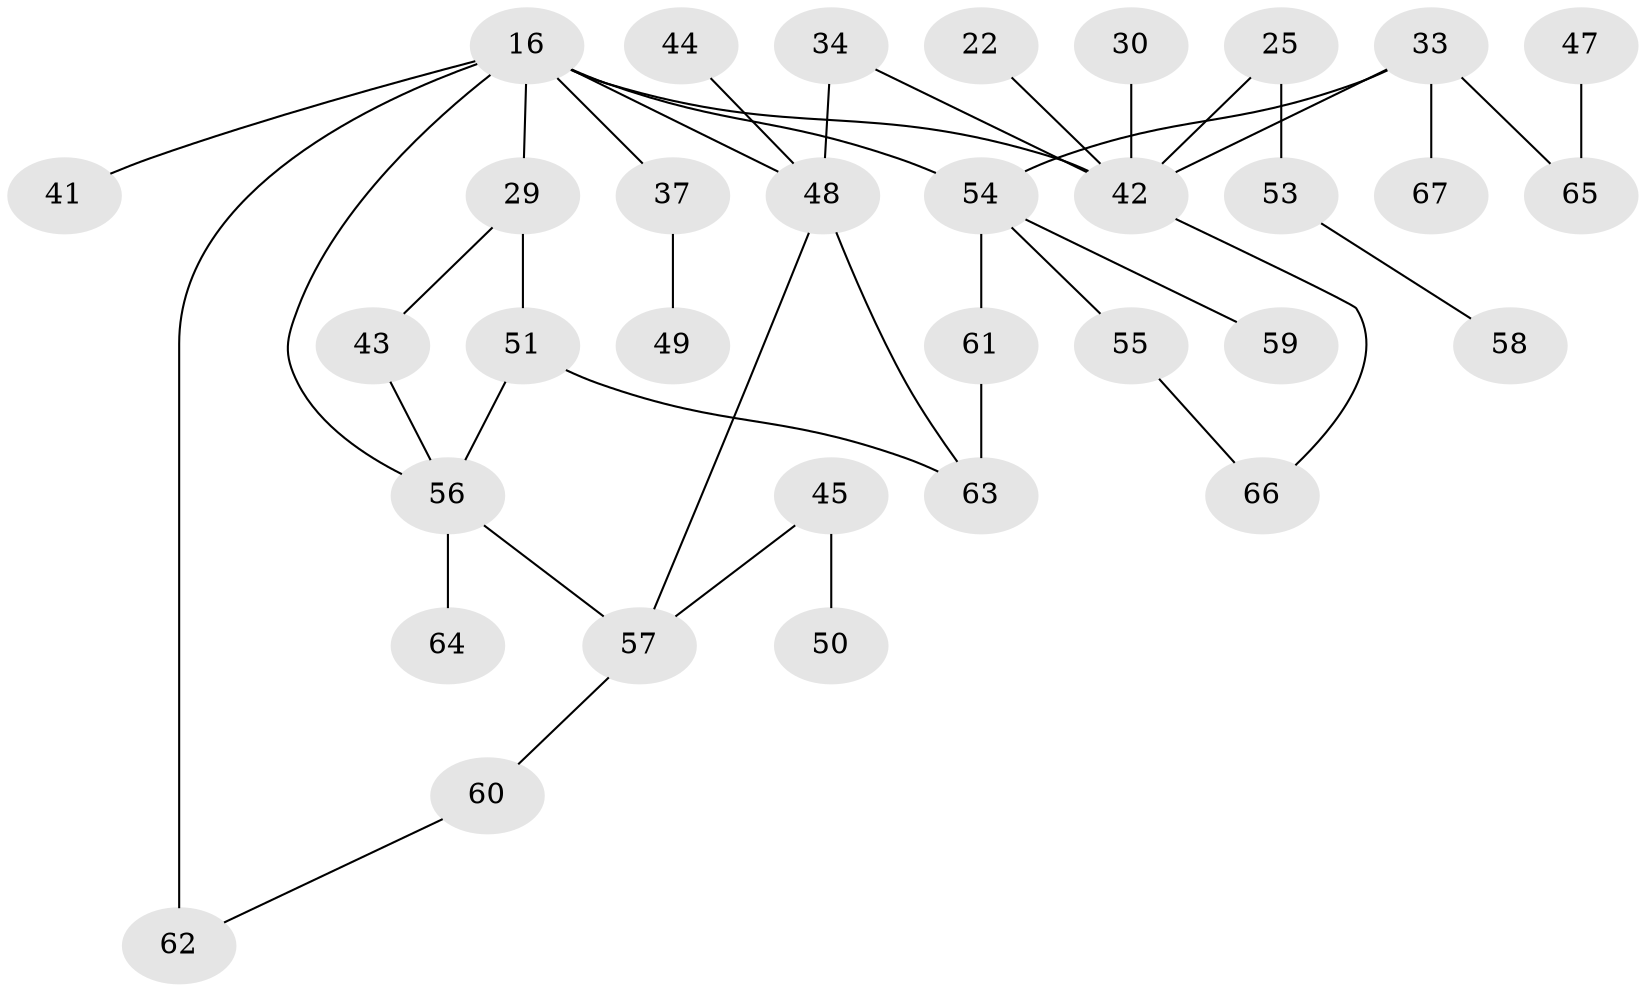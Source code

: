 // original degree distribution, {6: 0.029850746268656716, 4: 0.08955223880597014, 3: 0.2537313432835821, 2: 0.31343283582089554, 1: 0.2835820895522388, 5: 0.029850746268656716}
// Generated by graph-tools (version 1.1) at 2025/42/03/09/25 04:42:21]
// undirected, 33 vertices, 41 edges
graph export_dot {
graph [start="1"]
  node [color=gray90,style=filled];
  16 [super="+1+2"];
  22;
  25;
  29 [super="+8"];
  30;
  33 [super="+10"];
  34;
  37;
  41;
  42 [super="+20+26"];
  43 [super="+15"];
  44;
  45;
  47;
  48 [super="+35+38"];
  49;
  50;
  51;
  53;
  54 [super="+40"];
  55;
  56 [super="+12+28+52+39"];
  57 [super="+23"];
  58;
  59;
  60;
  61 [super="+46"];
  62 [super="+5"];
  63;
  64;
  65 [super="+27"];
  66;
  67;
  16 -- 37;
  16 -- 41;
  16 -- 29 [weight=2];
  16 -- 62 [weight=2];
  16 -- 56;
  16 -- 54;
  16 -- 48;
  16 -- 42 [weight=3];
  22 -- 42;
  25 -- 53;
  25 -- 42;
  29 -- 51;
  29 -- 43;
  30 -- 42;
  33 -- 67;
  33 -- 54;
  33 -- 65;
  33 -- 42;
  34 -- 48;
  34 -- 42;
  37 -- 49;
  42 -- 66;
  43 -- 56;
  44 -- 48;
  45 -- 50;
  45 -- 57;
  47 -- 65;
  48 -- 63;
  48 -- 57;
  51 -- 63;
  51 -- 56;
  53 -- 58;
  54 -- 55;
  54 -- 59;
  54 -- 61;
  55 -- 66;
  56 -- 64;
  56 -- 57;
  57 -- 60;
  60 -- 62;
  61 -- 63;
}
